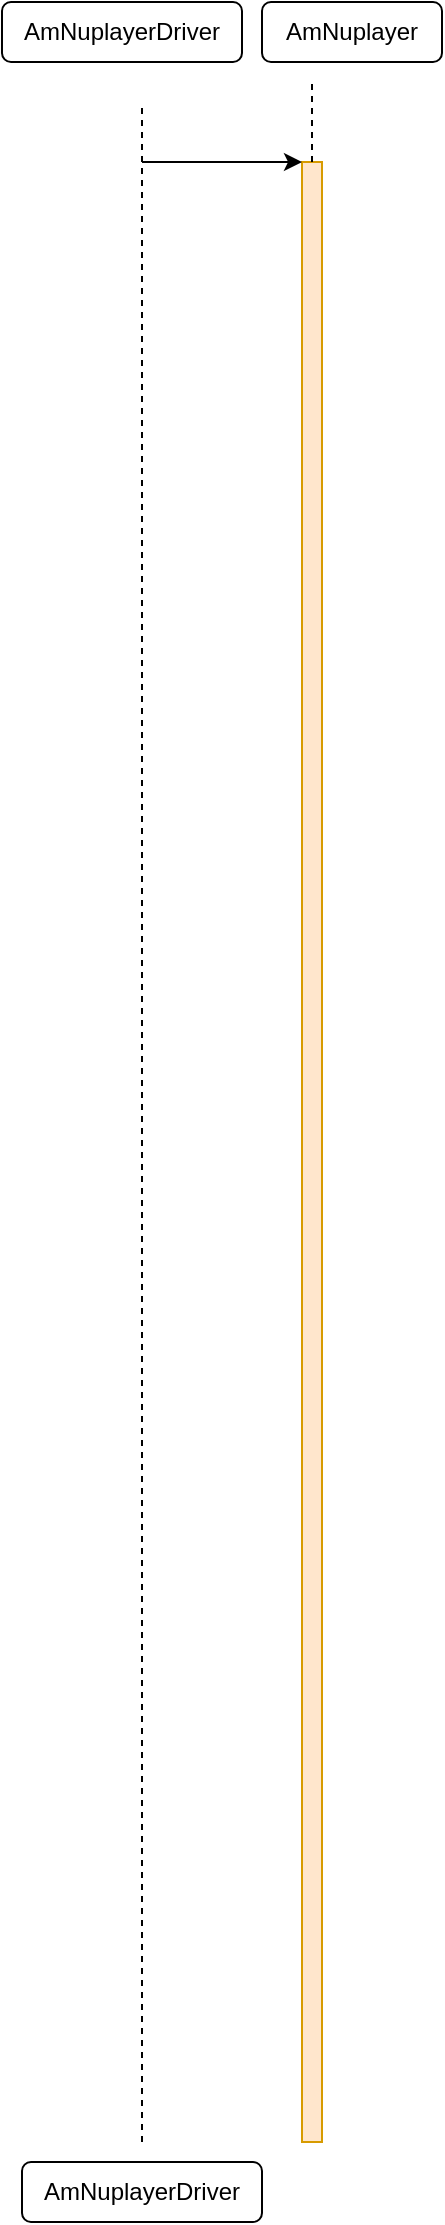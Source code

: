 <mxfile version="15.6.2" type="github">
  <diagram id="ZY3UWJNQ3UMvldLLg9WU" name="Page-1">
    <mxGraphModel dx="514" dy="295" grid="1" gridSize="10" guides="1" tooltips="1" connect="1" arrows="1" fold="1" page="1" pageScale="1" pageWidth="827" pageHeight="1169" math="0" shadow="0">
      <root>
        <mxCell id="0" />
        <mxCell id="1" parent="0" />
        <mxCell id="3Dfv8ReV8rB1u_nzmE0_-2" value="" style="endArrow=none;dashed=1;html=1;rounded=0;" edge="1" parent="1">
          <mxGeometry width="50" height="50" relative="1" as="geometry">
            <mxPoint x="80" y="1110" as="sourcePoint" />
            <mxPoint x="80" y="90" as="targetPoint" />
          </mxGeometry>
        </mxCell>
        <mxCell id="3Dfv8ReV8rB1u_nzmE0_-5" value="AmNuplayerDriver" style="rounded=1;whiteSpace=wrap;html=1;" vertex="1" parent="1">
          <mxGeometry x="10" y="40" width="120" height="30" as="geometry" />
        </mxCell>
        <mxCell id="3Dfv8ReV8rB1u_nzmE0_-6" value="AmNuplayerDriver" style="rounded=1;whiteSpace=wrap;html=1;" vertex="1" parent="1">
          <mxGeometry x="20" y="1120" width="120" height="30" as="geometry" />
        </mxCell>
        <mxCell id="3Dfv8ReV8rB1u_nzmE0_-7" value="" style="rounded=0;whiteSpace=wrap;html=1;fillColor=#ffe6cc;strokeColor=#d79b00;" vertex="1" parent="1">
          <mxGeometry x="160" y="120" width="10" height="990" as="geometry" />
        </mxCell>
        <mxCell id="3Dfv8ReV8rB1u_nzmE0_-8" value="AmNuplayer" style="rounded=1;whiteSpace=wrap;html=1;" vertex="1" parent="1">
          <mxGeometry x="140" y="40" width="90" height="30" as="geometry" />
        </mxCell>
        <mxCell id="3Dfv8ReV8rB1u_nzmE0_-14" value="" style="endArrow=classic;html=1;rounded=0;entryX=0;entryY=0;entryDx=0;entryDy=0;" edge="1" parent="1" target="3Dfv8ReV8rB1u_nzmE0_-7">
          <mxGeometry width="50" height="50" relative="1" as="geometry">
            <mxPoint x="80" y="120" as="sourcePoint" />
            <mxPoint x="157" y="150" as="targetPoint" />
            <Array as="points">
              <mxPoint x="120" y="120" />
            </Array>
          </mxGeometry>
        </mxCell>
        <mxCell id="3Dfv8ReV8rB1u_nzmE0_-15" value="" style="endArrow=none;dashed=1;html=1;rounded=0;exitX=0.5;exitY=0;exitDx=0;exitDy=0;" edge="1" parent="1" source="3Dfv8ReV8rB1u_nzmE0_-7">
          <mxGeometry width="50" height="50" relative="1" as="geometry">
            <mxPoint x="160" y="120" as="sourcePoint" />
            <mxPoint x="165" y="80" as="targetPoint" />
          </mxGeometry>
        </mxCell>
      </root>
    </mxGraphModel>
  </diagram>
</mxfile>
